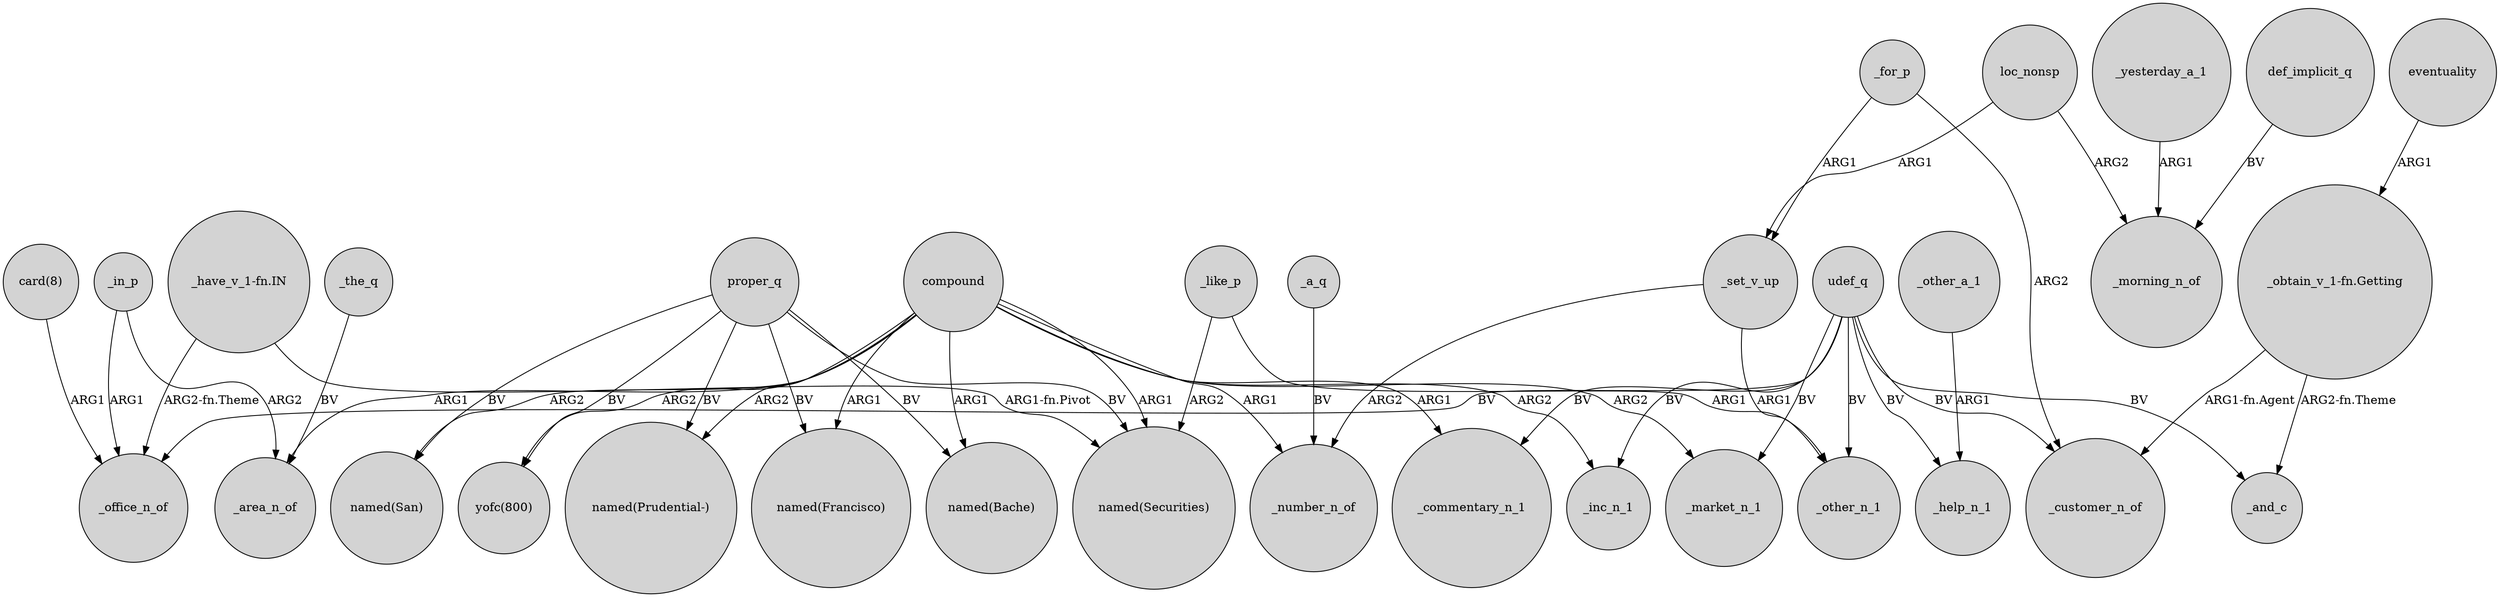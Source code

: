 digraph {
	node [shape=circle style=filled]
	compound -> _market_n_1 [label=ARG2]
	udef_q -> _office_n_of [label=BV]
	_set_v_up -> _number_n_of [label=ARG2]
	udef_q -> _inc_n_1 [label=BV]
	_yesterday_a_1 -> _morning_n_of [label=ARG1]
	_a_q -> _number_n_of [label=BV]
	proper_q -> "yofc(800)" [label=BV]
	_other_a_1 -> _help_n_1 [label=ARG1]
	proper_q -> "named(Francisco)" [label=BV]
	compound -> "named(San)" [label=ARG2]
	_for_p -> _customer_n_of [label=ARG2]
	compound -> "named(Prudential-)" [label=ARG2]
	_like_p -> _other_n_1 [label=ARG1]
	proper_q -> "named(Bache)" [label=BV]
	_like_p -> "named(Securities)" [label=ARG2]
	_in_p -> _office_n_of [label=ARG1]
	udef_q -> _market_n_1 [label=BV]
	loc_nonsp -> _morning_n_of [label=ARG2]
	udef_q -> _other_n_1 [label=BV]
	compound -> _commentary_n_1 [label=ARG1]
	compound -> "yofc(800)" [label=ARG2]
	compound -> "named(Bache)" [label=ARG1]
	proper_q -> "named(Prudential-)" [label=BV]
	eventuality -> "_obtain_v_1-fn.Getting" [label=ARG1]
	"_obtain_v_1-fn.Getting" -> _customer_n_of [label="ARG1-fn.Agent"]
	loc_nonsp -> _set_v_up [label=ARG1]
	udef_q -> _commentary_n_1 [label=BV]
	_set_v_up -> _other_n_1 [label=ARG1]
	udef_q -> _customer_n_of [label=BV]
	compound -> "named(Francisco)" [label=ARG1]
	compound -> _number_n_of [label=ARG1]
	proper_q -> "named(Securities)" [label=BV]
	"card(8)" -> _office_n_of [label=ARG1]
	_the_q -> _area_n_of [label=BV]
	udef_q -> _help_n_1 [label=BV]
	_in_p -> _area_n_of [label=ARG2]
	"_have_v_1-fn.IN" -> "named(Securities)" [label="ARG1-fn.Pivot"]
	proper_q -> "named(San)" [label=BV]
	"_obtain_v_1-fn.Getting" -> _and_c [label="ARG2-fn.Theme"]
	udef_q -> _and_c [label=BV]
	_for_p -> _set_v_up [label=ARG1]
	compound -> _area_n_of [label=ARG1]
	compound -> _inc_n_1 [label=ARG2]
	compound -> "named(Securities)" [label=ARG1]
	"_have_v_1-fn.IN" -> _office_n_of [label="ARG2-fn.Theme"]
	def_implicit_q -> _morning_n_of [label=BV]
}
